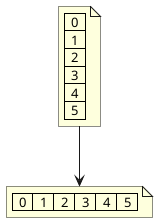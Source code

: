 @startuml
note as grid
    |  0  |
    |  1  |
    |  2  |
    |  3  |
    |  4  |
    |  5  |
end note

note as gridline
    |  0  |  1  |  2  |  3  |  4  |  5  |
end note

grid --> gridline
@enduml